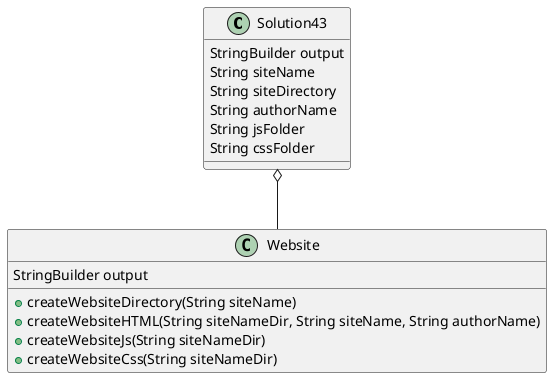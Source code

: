 @startuml
'https://plantuml.com/sequence-diagram
class Solution43 {
StringBuilder output
String siteName
String siteDirectory
String authorName
String jsFolder
String cssFolder
}

class Website {
StringBuilder output
+createWebsiteDirectory(String siteName)
+createWebsiteHTML(String siteNameDir, String siteName, String authorName)
+createWebsiteJs(String siteNameDir)
+createWebsiteCss(String siteNameDir)
}

Solution43 o-- Website
@enduml